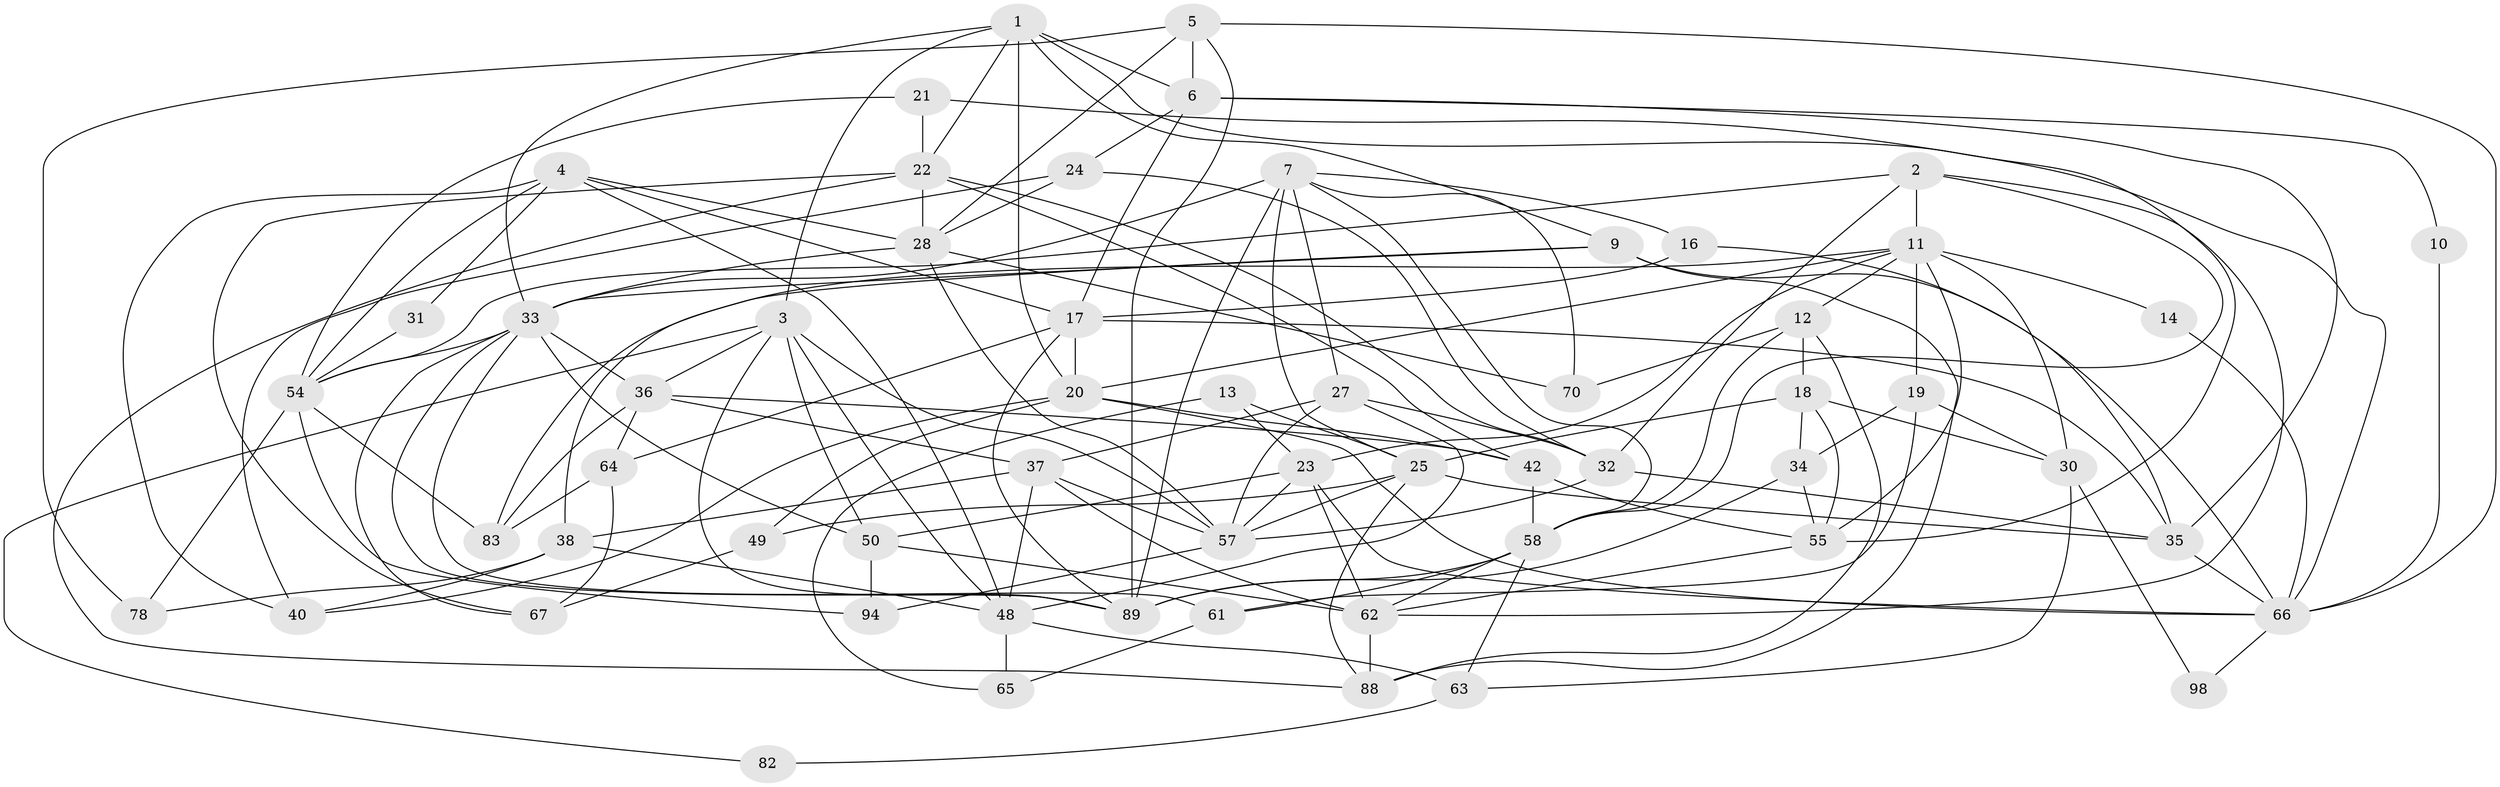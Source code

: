 // Generated by graph-tools (version 1.1) at 2025/23/03/03/25 07:23:57]
// undirected, 58 vertices, 151 edges
graph export_dot {
graph [start="1"]
  node [color=gray90,style=filled];
  1 [super="+90"];
  2 [super="+56"];
  3 [super="+29"];
  4 [super="+72"];
  5 [super="+15"];
  6 [super="+80"];
  7 [super="+8"];
  9;
  10;
  11 [super="+69"];
  12 [super="+59"];
  13;
  14;
  16;
  17 [super="+46"];
  18 [super="+79"];
  19;
  20 [super="+77"];
  21 [super="+73"];
  22 [super="+43"];
  23 [super="+26"];
  24 [super="+39"];
  25 [super="+93"];
  27 [super="+71"];
  28 [super="+41"];
  30 [super="+76"];
  31;
  32 [super="+92"];
  33 [super="+51"];
  34 [super="+47"];
  35 [super="+96"];
  36 [super="+91"];
  37 [super="+53"];
  38 [super="+44"];
  40;
  42 [super="+45"];
  48 [super="+52"];
  49;
  50 [super="+60"];
  54 [super="+95"];
  55 [super="+84"];
  57 [super="+87"];
  58 [super="+75"];
  61;
  62 [super="+81"];
  63;
  64 [super="+68"];
  65;
  66 [super="+74"];
  67 [super="+86"];
  70 [super="+85"];
  78;
  82;
  83;
  88;
  89 [super="+97"];
  94;
  98;
  1 -- 33;
  1 -- 3;
  1 -- 55;
  1 -- 20;
  1 -- 6;
  1 -- 22;
  1 -- 9;
  2 -- 11;
  2 -- 54;
  2 -- 58;
  2 -- 32;
  2 -- 62;
  3 -- 50;
  3 -- 82;
  3 -- 57;
  3 -- 48;
  3 -- 89;
  3 -- 36;
  4 -- 48;
  4 -- 40;
  4 -- 31;
  4 -- 54;
  4 -- 28;
  4 -- 17;
  5 -- 89;
  5 -- 66;
  5 -- 78;
  5 -- 28;
  5 -- 6;
  6 -- 10;
  6 -- 24;
  6 -- 17;
  6 -- 35;
  7 -- 58;
  7 -- 70 [weight=2];
  7 -- 33;
  7 -- 89;
  7 -- 16;
  7 -- 25;
  7 -- 27;
  9 -- 88;
  9 -- 33;
  9 -- 66;
  9 -- 38;
  10 -- 66;
  11 -- 14;
  11 -- 19 [weight=2];
  11 -- 23;
  11 -- 30;
  11 -- 83;
  11 -- 20;
  11 -- 12;
  11 -- 55;
  12 -- 70;
  12 -- 18;
  12 -- 88;
  12 -- 58;
  13 -- 65;
  13 -- 25;
  13 -- 23;
  14 -- 66;
  16 -- 35;
  16 -- 17;
  17 -- 89;
  17 -- 64;
  17 -- 20;
  17 -- 35;
  18 -- 25;
  18 -- 55;
  18 -- 34;
  18 -- 30;
  19 -- 61;
  19 -- 34;
  19 -- 30;
  20 -- 66;
  20 -- 49;
  20 -- 40;
  20 -- 42;
  21 -- 66;
  21 -- 22;
  21 -- 54;
  22 -- 32;
  22 -- 67;
  22 -- 88;
  22 -- 28;
  22 -- 42 [weight=2];
  23 -- 62;
  23 -- 50;
  23 -- 66;
  23 -- 57;
  24 -- 40;
  24 -- 32;
  24 -- 28;
  25 -- 35;
  25 -- 49;
  25 -- 88;
  25 -- 57;
  27 -- 37;
  27 -- 57;
  27 -- 32;
  27 -- 48;
  28 -- 57;
  28 -- 70;
  28 -- 33;
  30 -- 98;
  30 -- 63;
  31 -- 54;
  32 -- 57;
  32 -- 35;
  33 -- 61;
  33 -- 36;
  33 -- 54;
  33 -- 50;
  33 -- 89;
  33 -- 67;
  34 -- 89;
  34 -- 55;
  35 -- 66;
  36 -- 83;
  36 -- 64;
  36 -- 37;
  36 -- 42;
  37 -- 57;
  37 -- 38;
  37 -- 48;
  37 -- 62;
  38 -- 48;
  38 -- 40;
  38 -- 78;
  42 -- 55;
  42 -- 58;
  48 -- 65;
  48 -- 63;
  49 -- 67;
  50 -- 94;
  50 -- 62;
  54 -- 78;
  54 -- 83;
  54 -- 94;
  55 -- 62;
  57 -- 94;
  58 -- 61;
  58 -- 89;
  58 -- 63;
  58 -- 62;
  61 -- 65;
  62 -- 88;
  63 -- 82;
  64 -- 83;
  64 -- 67;
  66 -- 98;
}
